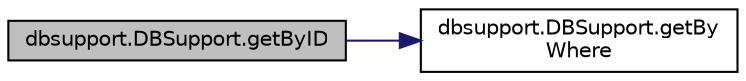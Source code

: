 digraph "dbsupport.DBSupport.getByID"
{
 // LATEX_PDF_SIZE
  edge [fontname="Helvetica",fontsize="10",labelfontname="Helvetica",labelfontsize="10"];
  node [fontname="Helvetica",fontsize="10",shape=record];
  rankdir="LR";
  Node1 [label="dbsupport.DBSupport.getByID",height=0.2,width=0.4,color="black", fillcolor="grey75", style="filled", fontcolor="black",tooltip=" "];
  Node1 -> Node2 [color="midnightblue",fontsize="10",style="solid",fontname="Helvetica"];
  Node2 [label="dbsupport.DBSupport.getBy\lWhere",height=0.2,width=0.4,color="black", fillcolor="white", style="filled",URL="$classdbsupport_1_1DBSupport.html#acbf54b36d9a7d2ff96e7a1d32198257f",tooltip=" "];
}
